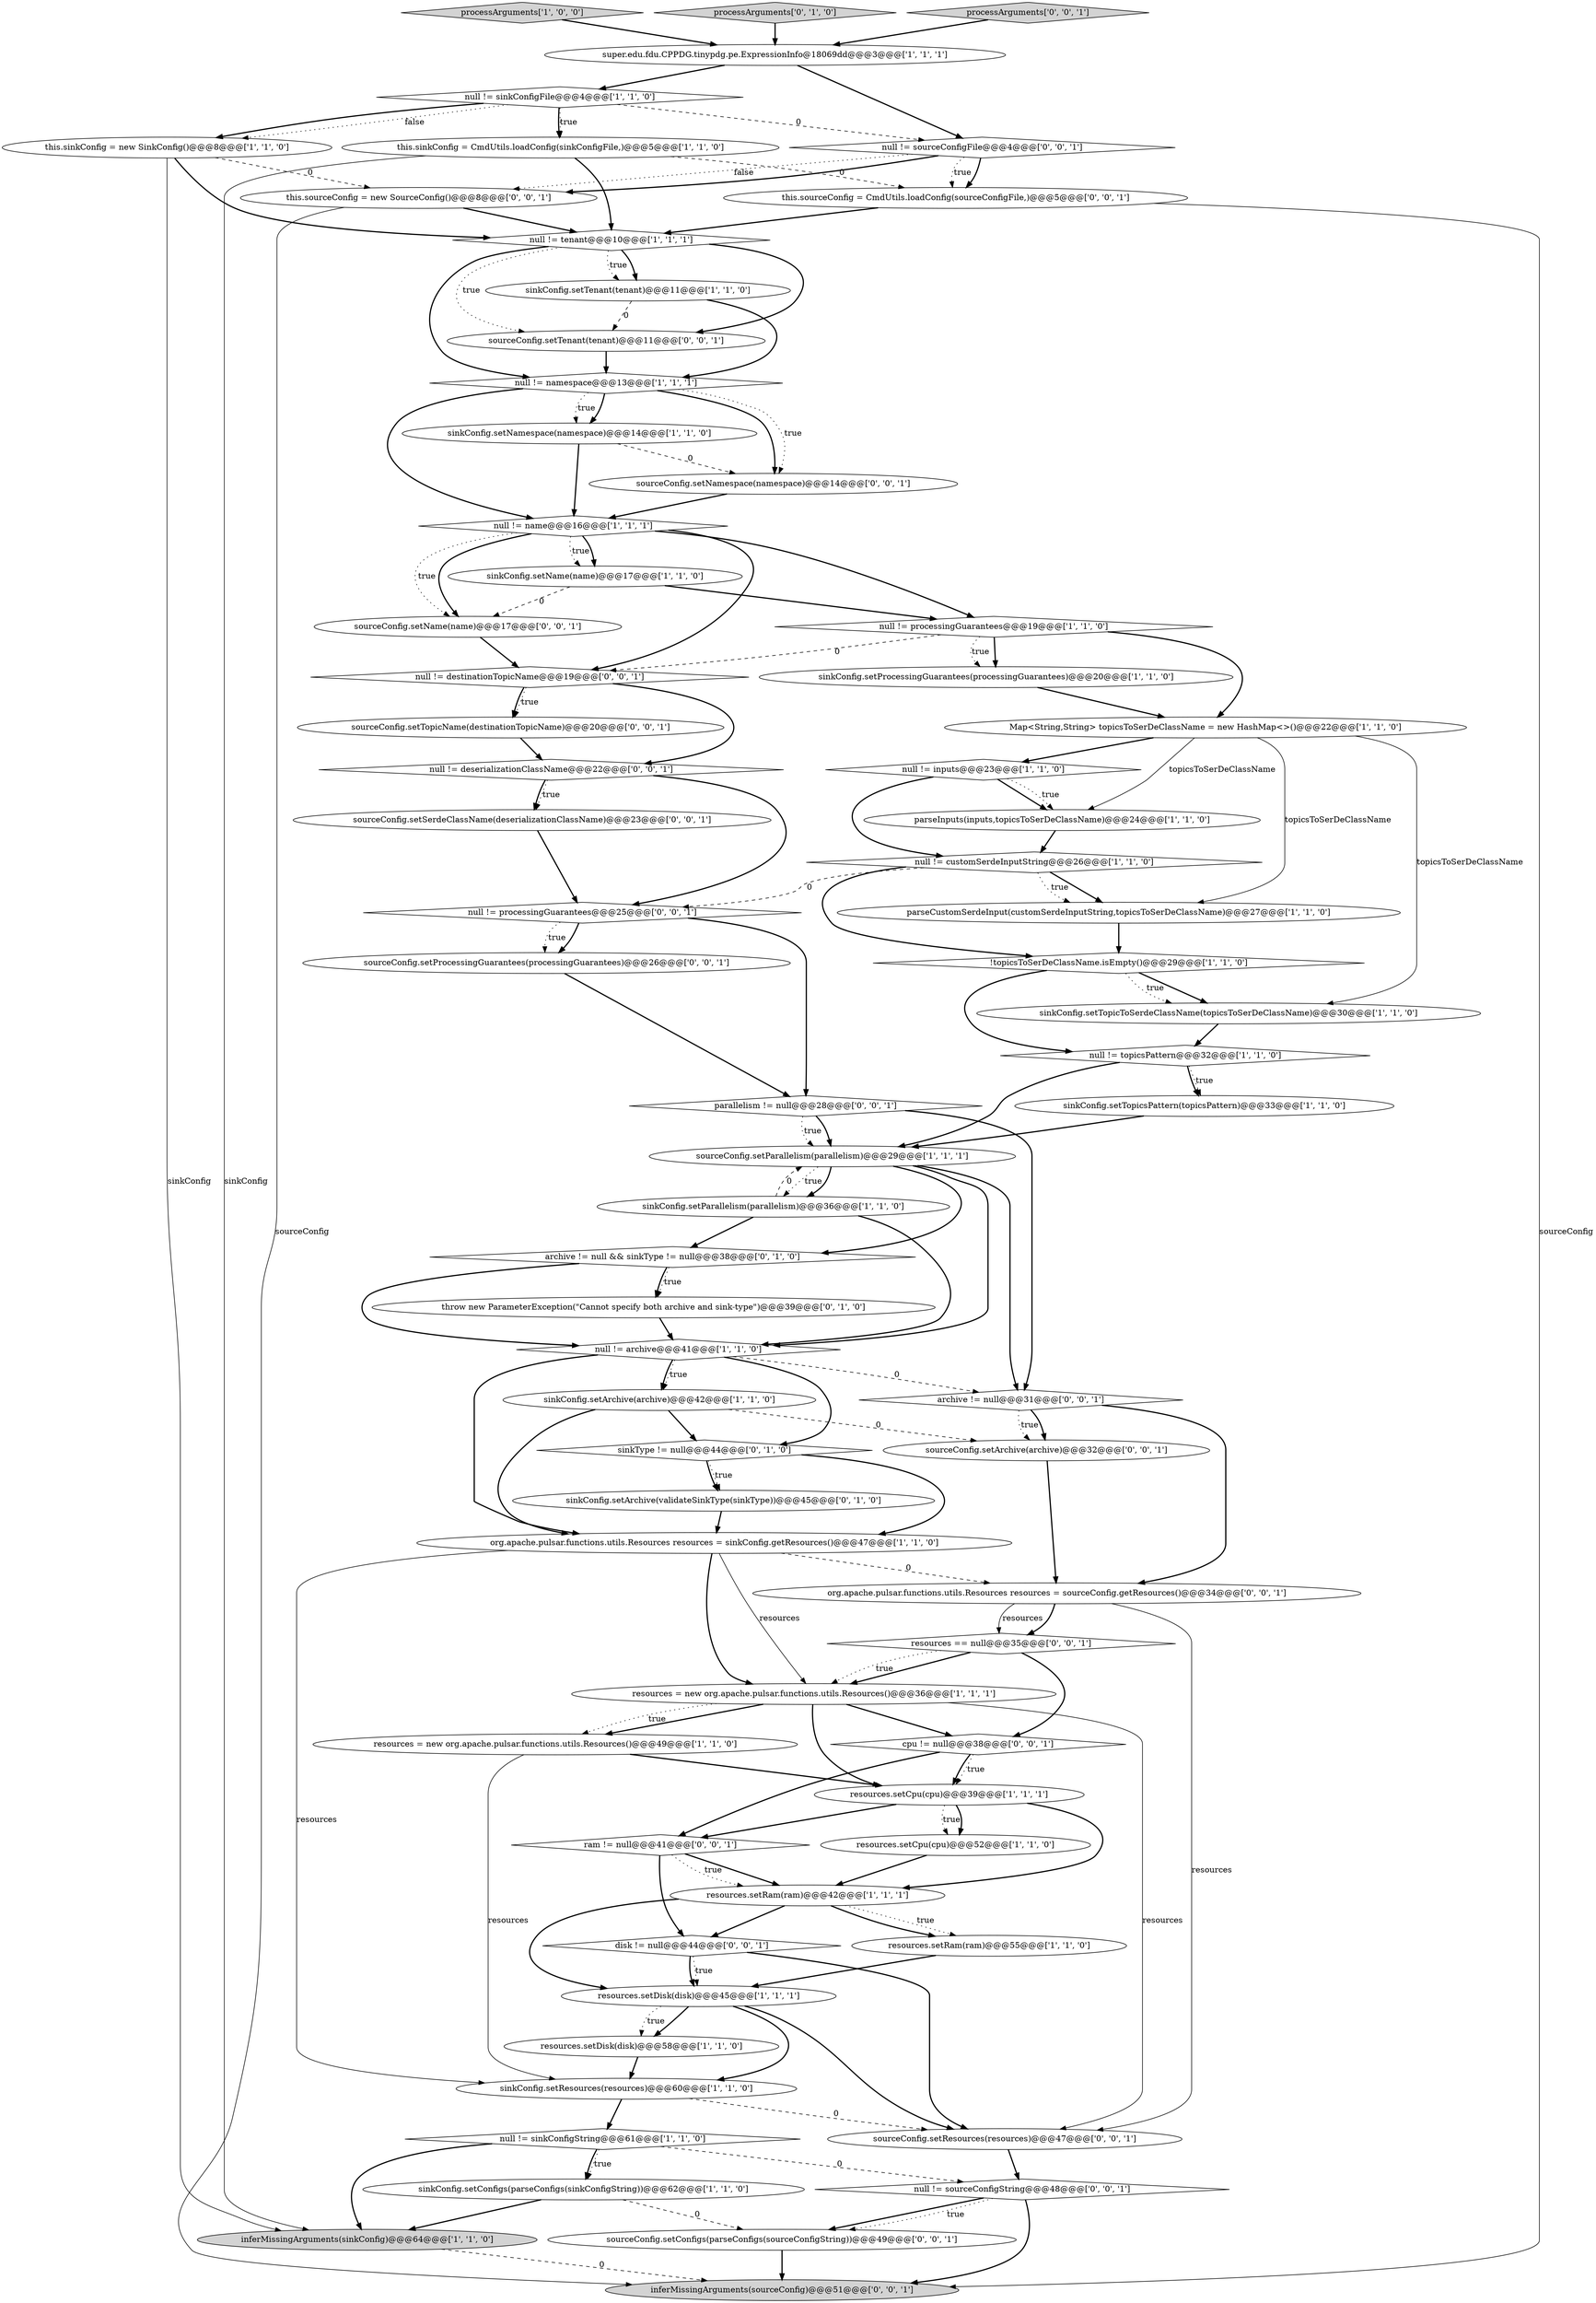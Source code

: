digraph {
68 [style = filled, label = "this.sourceConfig = new SourceConfig()@@@8@@@['0', '0', '1']", fillcolor = white, shape = ellipse image = "AAA0AAABBB3BBB"];
30 [style = filled, label = "null != sinkConfigFile@@@4@@@['1', '1', '0']", fillcolor = white, shape = diamond image = "AAA0AAABBB1BBB"];
63 [style = filled, label = "resources == null@@@35@@@['0', '0', '1']", fillcolor = white, shape = diamond image = "AAA0AAABBB3BBB"];
27 [style = filled, label = "resources.setRam(ram)@@@42@@@['1', '1', '1']", fillcolor = white, shape = ellipse image = "AAA0AAABBB1BBB"];
40 [style = filled, label = "sinkType != null@@@44@@@['0', '1', '0']", fillcolor = white, shape = diamond image = "AAA1AAABBB2BBB"];
38 [style = filled, label = "Map<String,String> topicsToSerDeClassName = new HashMap<>()@@@22@@@['1', '1', '0']", fillcolor = white, shape = ellipse image = "AAA0AAABBB1BBB"];
57 [style = filled, label = "sourceConfig.setSerdeClassName(deserializationClassName)@@@23@@@['0', '0', '1']", fillcolor = white, shape = ellipse image = "AAA0AAABBB3BBB"];
11 [style = filled, label = "inferMissingArguments(sinkConfig)@@@64@@@['1', '1', '0']", fillcolor = lightgray, shape = ellipse image = "AAA0AAABBB1BBB"];
50 [style = filled, label = "null != sourceConfigFile@@@4@@@['0', '0', '1']", fillcolor = white, shape = diamond image = "AAA0AAABBB3BBB"];
20 [style = filled, label = "null != customSerdeInputString@@@26@@@['1', '1', '0']", fillcolor = white, shape = diamond image = "AAA0AAABBB1BBB"];
16 [style = filled, label = "sinkConfig.setProcessingGuarantees(processingGuarantees)@@@20@@@['1', '1', '0']", fillcolor = white, shape = ellipse image = "AAA0AAABBB1BBB"];
21 [style = filled, label = "this.sinkConfig = CmdUtils.loadConfig(sinkConfigFile,)@@@5@@@['1', '1', '0']", fillcolor = white, shape = ellipse image = "AAA0AAABBB1BBB"];
29 [style = filled, label = "sinkConfig.setConfigs(parseConfigs(sinkConfigString))@@@62@@@['1', '1', '0']", fillcolor = white, shape = ellipse image = "AAA0AAABBB1BBB"];
58 [style = filled, label = "sourceConfig.setArchive(archive)@@@32@@@['0', '0', '1']", fillcolor = white, shape = ellipse image = "AAA0AAABBB3BBB"];
14 [style = filled, label = "resources = new org.apache.pulsar.functions.utils.Resources()@@@36@@@['1', '1', '1']", fillcolor = white, shape = ellipse image = "AAA0AAABBB1BBB"];
25 [style = filled, label = "sourceConfig.setParallelism(parallelism)@@@29@@@['1', '1', '1']", fillcolor = white, shape = ellipse image = "AAA0AAABBB1BBB"];
55 [style = filled, label = "sourceConfig.setTopicName(destinationTopicName)@@@20@@@['0', '0', '1']", fillcolor = white, shape = ellipse image = "AAA0AAABBB3BBB"];
37 [style = filled, label = "null != topicsPattern@@@32@@@['1', '1', '0']", fillcolor = white, shape = diamond image = "AAA0AAABBB1BBB"];
28 [style = filled, label = "resources = new org.apache.pulsar.functions.utils.Resources()@@@49@@@['1', '1', '0']", fillcolor = white, shape = ellipse image = "AAA0AAABBB1BBB"];
18 [style = filled, label = "resources.setRam(ram)@@@55@@@['1', '1', '0']", fillcolor = white, shape = ellipse image = "AAA0AAABBB1BBB"];
43 [style = filled, label = "throw new ParameterException(\"Cannot specify both archive and sink-type\")@@@39@@@['0', '1', '0']", fillcolor = white, shape = ellipse image = "AAA1AAABBB2BBB"];
41 [style = filled, label = "sinkConfig.setArchive(validateSinkType(sinkType))@@@45@@@['0', '1', '0']", fillcolor = white, shape = ellipse image = "AAA1AAABBB2BBB"];
49 [style = filled, label = "disk != null@@@44@@@['0', '0', '1']", fillcolor = white, shape = diamond image = "AAA0AAABBB3BBB"];
15 [style = filled, label = "processArguments['1', '0', '0']", fillcolor = lightgray, shape = diamond image = "AAA0AAABBB1BBB"];
19 [style = filled, label = "resources.setDisk(disk)@@@45@@@['1', '1', '1']", fillcolor = white, shape = ellipse image = "AAA0AAABBB1BBB"];
53 [style = filled, label = "archive != null@@@31@@@['0', '0', '1']", fillcolor = white, shape = diamond image = "AAA0AAABBB3BBB"];
0 [style = filled, label = "sinkConfig.setNamespace(namespace)@@@14@@@['1', '1', '0']", fillcolor = white, shape = ellipse image = "AAA0AAABBB1BBB"];
34 [style = filled, label = "null != processingGuarantees@@@19@@@['1', '1', '0']", fillcolor = white, shape = diamond image = "AAA0AAABBB1BBB"];
48 [style = filled, label = "ram != null@@@41@@@['0', '0', '1']", fillcolor = white, shape = diamond image = "AAA0AAABBB3BBB"];
23 [style = filled, label = "null != name@@@16@@@['1', '1', '1']", fillcolor = white, shape = diamond image = "AAA0AAABBB1BBB"];
56 [style = filled, label = "inferMissingArguments(sourceConfig)@@@51@@@['0', '0', '1']", fillcolor = lightgray, shape = ellipse image = "AAA0AAABBB3BBB"];
64 [style = filled, label = "sourceConfig.setConfigs(parseConfigs(sourceConfigString))@@@49@@@['0', '0', '1']", fillcolor = white, shape = ellipse image = "AAA0AAABBB3BBB"];
9 [style = filled, label = "sinkConfig.setTopicToSerdeClassName(topicsToSerDeClassName)@@@30@@@['1', '1', '0']", fillcolor = white, shape = ellipse image = "AAA0AAABBB1BBB"];
46 [style = filled, label = "null != deserializationClassName@@@22@@@['0', '0', '1']", fillcolor = white, shape = diamond image = "AAA0AAABBB3BBB"];
7 [style = filled, label = "resources.setDisk(disk)@@@58@@@['1', '1', '0']", fillcolor = white, shape = ellipse image = "AAA0AAABBB1BBB"];
1 [style = filled, label = "null != inputs@@@23@@@['1', '1', '0']", fillcolor = white, shape = diamond image = "AAA0AAABBB1BBB"];
5 [style = filled, label = "org.apache.pulsar.functions.utils.Resources resources = sinkConfig.getResources()@@@47@@@['1', '1', '0']", fillcolor = white, shape = ellipse image = "AAA0AAABBB1BBB"];
39 [style = filled, label = "processArguments['0', '1', '0']", fillcolor = lightgray, shape = diamond image = "AAA0AAABBB2BBB"];
33 [style = filled, label = "super.edu.fdu.CPPDG.tinypdg.pe.ExpressionInfo@18069dd@@@3@@@['1', '1', '1']", fillcolor = white, shape = ellipse image = "AAA0AAABBB1BBB"];
54 [style = filled, label = "null != sourceConfigString@@@48@@@['0', '0', '1']", fillcolor = white, shape = diamond image = "AAA0AAABBB3BBB"];
65 [style = filled, label = "cpu != null@@@38@@@['0', '0', '1']", fillcolor = white, shape = diamond image = "AAA0AAABBB3BBB"];
66 [style = filled, label = "this.sourceConfig = CmdUtils.loadConfig(sourceConfigFile,)@@@5@@@['0', '0', '1']", fillcolor = white, shape = ellipse image = "AAA0AAABBB3BBB"];
24 [style = filled, label = "null != namespace@@@13@@@['1', '1', '1']", fillcolor = white, shape = diamond image = "AAA0AAABBB1BBB"];
3 [style = filled, label = "sinkConfig.setName(name)@@@17@@@['1', '1', '0']", fillcolor = white, shape = ellipse image = "AAA0AAABBB1BBB"];
47 [style = filled, label = "null != processingGuarantees@@@25@@@['0', '0', '1']", fillcolor = white, shape = diamond image = "AAA0AAABBB3BBB"];
22 [style = filled, label = "this.sinkConfig = new SinkConfig()@@@8@@@['1', '1', '0']", fillcolor = white, shape = ellipse image = "AAA0AAABBB1BBB"];
45 [style = filled, label = "processArguments['0', '0', '1']", fillcolor = lightgray, shape = diamond image = "AAA0AAABBB3BBB"];
13 [style = filled, label = "sinkConfig.setParallelism(parallelism)@@@36@@@['1', '1', '0']", fillcolor = white, shape = ellipse image = "AAA0AAABBB1BBB"];
32 [style = filled, label = "null != sinkConfigString@@@61@@@['1', '1', '0']", fillcolor = white, shape = diamond image = "AAA0AAABBB1BBB"];
42 [style = filled, label = "archive != null && sinkType != null@@@38@@@['0', '1', '0']", fillcolor = white, shape = diamond image = "AAA1AAABBB2BBB"];
67 [style = filled, label = "sourceConfig.setResources(resources)@@@47@@@['0', '0', '1']", fillcolor = white, shape = ellipse image = "AAA0AAABBB3BBB"];
6 [style = filled, label = "null != tenant@@@10@@@['1', '1', '1']", fillcolor = white, shape = diamond image = "AAA0AAABBB1BBB"];
31 [style = filled, label = "!topicsToSerDeClassName.isEmpty()@@@29@@@['1', '1', '0']", fillcolor = white, shape = diamond image = "AAA0AAABBB1BBB"];
44 [style = filled, label = "org.apache.pulsar.functions.utils.Resources resources = sourceConfig.getResources()@@@34@@@['0', '0', '1']", fillcolor = white, shape = ellipse image = "AAA0AAABBB3BBB"];
10 [style = filled, label = "null != archive@@@41@@@['1', '1', '0']", fillcolor = white, shape = diamond image = "AAA0AAABBB1BBB"];
61 [style = filled, label = "parallelism != null@@@28@@@['0', '0', '1']", fillcolor = white, shape = diamond image = "AAA0AAABBB3BBB"];
62 [style = filled, label = "null != destinationTopicName@@@19@@@['0', '0', '1']", fillcolor = white, shape = diamond image = "AAA0AAABBB3BBB"];
12 [style = filled, label = "sinkConfig.setResources(resources)@@@60@@@['1', '1', '0']", fillcolor = white, shape = ellipse image = "AAA0AAABBB1BBB"];
8 [style = filled, label = "parseCustomSerdeInput(customSerdeInputString,topicsToSerDeClassName)@@@27@@@['1', '1', '0']", fillcolor = white, shape = ellipse image = "AAA0AAABBB1BBB"];
36 [style = filled, label = "parseInputs(inputs,topicsToSerDeClassName)@@@24@@@['1', '1', '0']", fillcolor = white, shape = ellipse image = "AAA0AAABBB1BBB"];
51 [style = filled, label = "sourceConfig.setProcessingGuarantees(processingGuarantees)@@@26@@@['0', '0', '1']", fillcolor = white, shape = ellipse image = "AAA0AAABBB3BBB"];
17 [style = filled, label = "resources.setCpu(cpu)@@@39@@@['1', '1', '1']", fillcolor = white, shape = ellipse image = "AAA0AAABBB1BBB"];
52 [style = filled, label = "sourceConfig.setName(name)@@@17@@@['0', '0', '1']", fillcolor = white, shape = ellipse image = "AAA0AAABBB3BBB"];
59 [style = filled, label = "sourceConfig.setTenant(tenant)@@@11@@@['0', '0', '1']", fillcolor = white, shape = ellipse image = "AAA0AAABBB3BBB"];
26 [style = filled, label = "sinkConfig.setArchive(archive)@@@42@@@['1', '1', '0']", fillcolor = white, shape = ellipse image = "AAA0AAABBB1BBB"];
4 [style = filled, label = "resources.setCpu(cpu)@@@52@@@['1', '1', '0']", fillcolor = white, shape = ellipse image = "AAA0AAABBB1BBB"];
60 [style = filled, label = "sourceConfig.setNamespace(namespace)@@@14@@@['0', '0', '1']", fillcolor = white, shape = ellipse image = "AAA0AAABBB3BBB"];
2 [style = filled, label = "sinkConfig.setTenant(tenant)@@@11@@@['1', '1', '0']", fillcolor = white, shape = ellipse image = "AAA0AAABBB1BBB"];
35 [style = filled, label = "sinkConfig.setTopicsPattern(topicsPattern)@@@33@@@['1', '1', '0']", fillcolor = white, shape = ellipse image = "AAA0AAABBB1BBB"];
13->42 [style = bold, label=""];
27->18 [style = dotted, label="true"];
5->14 [style = bold, label=""];
23->62 [style = bold, label=""];
46->47 [style = bold, label=""];
45->33 [style = bold, label=""];
48->27 [style = bold, label=""];
30->21 [style = bold, label=""];
62->55 [style = dotted, label="true"];
15->33 [style = bold, label=""];
36->20 [style = bold, label=""];
37->35 [style = bold, label=""];
25->10 [style = bold, label=""];
66->56 [style = solid, label="sourceConfig"];
50->68 [style = bold, label=""];
43->10 [style = bold, label=""];
44->63 [style = bold, label=""];
62->46 [style = bold, label=""];
54->56 [style = bold, label=""];
44->67 [style = solid, label="resources"];
30->21 [style = dotted, label="true"];
8->31 [style = bold, label=""];
17->4 [style = dotted, label="true"];
16->38 [style = bold, label=""];
53->44 [style = bold, label=""];
67->54 [style = bold, label=""];
65->17 [style = dotted, label="true"];
6->2 [style = bold, label=""];
47->51 [style = bold, label=""];
34->38 [style = bold, label=""];
0->23 [style = bold, label=""];
14->28 [style = bold, label=""];
17->4 [style = bold, label=""];
20->47 [style = dashed, label="0"];
12->32 [style = bold, label=""];
61->25 [style = bold, label=""];
5->44 [style = dashed, label="0"];
25->13 [style = dotted, label="true"];
23->52 [style = bold, label=""];
10->26 [style = dotted, label="true"];
30->22 [style = dotted, label="false"];
14->28 [style = dotted, label="true"];
26->40 [style = bold, label=""];
10->40 [style = bold, label=""];
25->13 [style = bold, label=""];
32->29 [style = dotted, label="true"];
25->42 [style = bold, label=""];
1->36 [style = bold, label=""];
27->19 [style = bold, label=""];
65->48 [style = bold, label=""];
54->64 [style = bold, label=""];
19->7 [style = bold, label=""];
13->10 [style = bold, label=""];
28->12 [style = solid, label="resources"];
24->60 [style = bold, label=""];
59->24 [style = bold, label=""];
30->50 [style = dashed, label="0"];
10->5 [style = bold, label=""];
23->3 [style = dotted, label="true"];
22->68 [style = dashed, label="0"];
38->36 [style = solid, label="topicsToSerDeClassName"];
12->67 [style = dashed, label="0"];
62->55 [style = bold, label=""];
42->10 [style = bold, label=""];
38->9 [style = solid, label="topicsToSerDeClassName"];
14->17 [style = bold, label=""];
39->33 [style = bold, label=""];
31->37 [style = bold, label=""];
61->25 [style = dotted, label="true"];
17->27 [style = bold, label=""];
48->27 [style = dotted, label="true"];
57->47 [style = bold, label=""];
20->31 [style = bold, label=""];
32->11 [style = bold, label=""];
24->0 [style = bold, label=""];
63->14 [style = bold, label=""];
29->64 [style = dashed, label="0"];
40->41 [style = dotted, label="true"];
66->6 [style = bold, label=""];
11->56 [style = dashed, label="0"];
23->34 [style = bold, label=""];
7->12 [style = bold, label=""];
2->59 [style = dashed, label="0"];
13->25 [style = dashed, label="0"];
68->6 [style = bold, label=""];
65->17 [style = bold, label=""];
2->24 [style = bold, label=""];
35->25 [style = bold, label=""];
14->67 [style = solid, label="resources"];
64->56 [style = bold, label=""];
34->16 [style = dotted, label="true"];
32->29 [style = bold, label=""];
37->35 [style = dotted, label="true"];
50->66 [style = bold, label=""];
21->6 [style = bold, label=""];
41->5 [style = bold, label=""];
17->48 [style = bold, label=""];
3->52 [style = dashed, label="0"];
10->26 [style = bold, label=""];
28->17 [style = bold, label=""];
26->58 [style = dashed, label="0"];
23->52 [style = dotted, label="true"];
9->37 [style = bold, label=""];
40->5 [style = bold, label=""];
53->58 [style = dotted, label="true"];
63->14 [style = dotted, label="true"];
24->60 [style = dotted, label="true"];
52->62 [style = bold, label=""];
47->51 [style = dotted, label="true"];
55->46 [style = bold, label=""];
22->6 [style = bold, label=""];
58->44 [style = bold, label=""];
42->43 [style = dotted, label="true"];
4->27 [style = bold, label=""];
6->59 [style = bold, label=""];
20->8 [style = bold, label=""];
6->24 [style = bold, label=""];
38->1 [style = bold, label=""];
27->49 [style = bold, label=""];
51->61 [style = bold, label=""];
10->53 [style = dashed, label="0"];
61->53 [style = bold, label=""];
49->19 [style = bold, label=""];
40->41 [style = bold, label=""];
33->50 [style = bold, label=""];
44->63 [style = solid, label="resources"];
46->57 [style = dotted, label="true"];
49->67 [style = bold, label=""];
47->61 [style = bold, label=""];
38->8 [style = solid, label="topicsToSerDeClassName"];
23->3 [style = bold, label=""];
34->62 [style = dashed, label="0"];
48->49 [style = bold, label=""];
46->57 [style = bold, label=""];
32->54 [style = dashed, label="0"];
24->0 [style = dotted, label="true"];
24->23 [style = bold, label=""];
60->23 [style = bold, label=""];
31->9 [style = bold, label=""];
5->12 [style = solid, label="resources"];
22->11 [style = solid, label="sinkConfig"];
42->43 [style = bold, label=""];
50->68 [style = dotted, label="false"];
30->22 [style = bold, label=""];
1->36 [style = dotted, label="true"];
0->60 [style = dashed, label="0"];
54->64 [style = dotted, label="true"];
19->7 [style = dotted, label="true"];
25->53 [style = bold, label=""];
21->66 [style = dashed, label="0"];
31->9 [style = dotted, label="true"];
33->30 [style = bold, label=""];
49->19 [style = dotted, label="true"];
50->66 [style = dotted, label="true"];
26->5 [style = bold, label=""];
18->19 [style = bold, label=""];
63->65 [style = bold, label=""];
34->16 [style = bold, label=""];
5->14 [style = solid, label="resources"];
6->59 [style = dotted, label="true"];
27->18 [style = bold, label=""];
68->56 [style = solid, label="sourceConfig"];
6->2 [style = dotted, label="true"];
20->8 [style = dotted, label="true"];
1->20 [style = bold, label=""];
21->11 [style = solid, label="sinkConfig"];
19->12 [style = bold, label=""];
19->67 [style = bold, label=""];
37->25 [style = bold, label=""];
3->34 [style = bold, label=""];
53->58 [style = bold, label=""];
29->11 [style = bold, label=""];
14->65 [style = bold, label=""];
}
